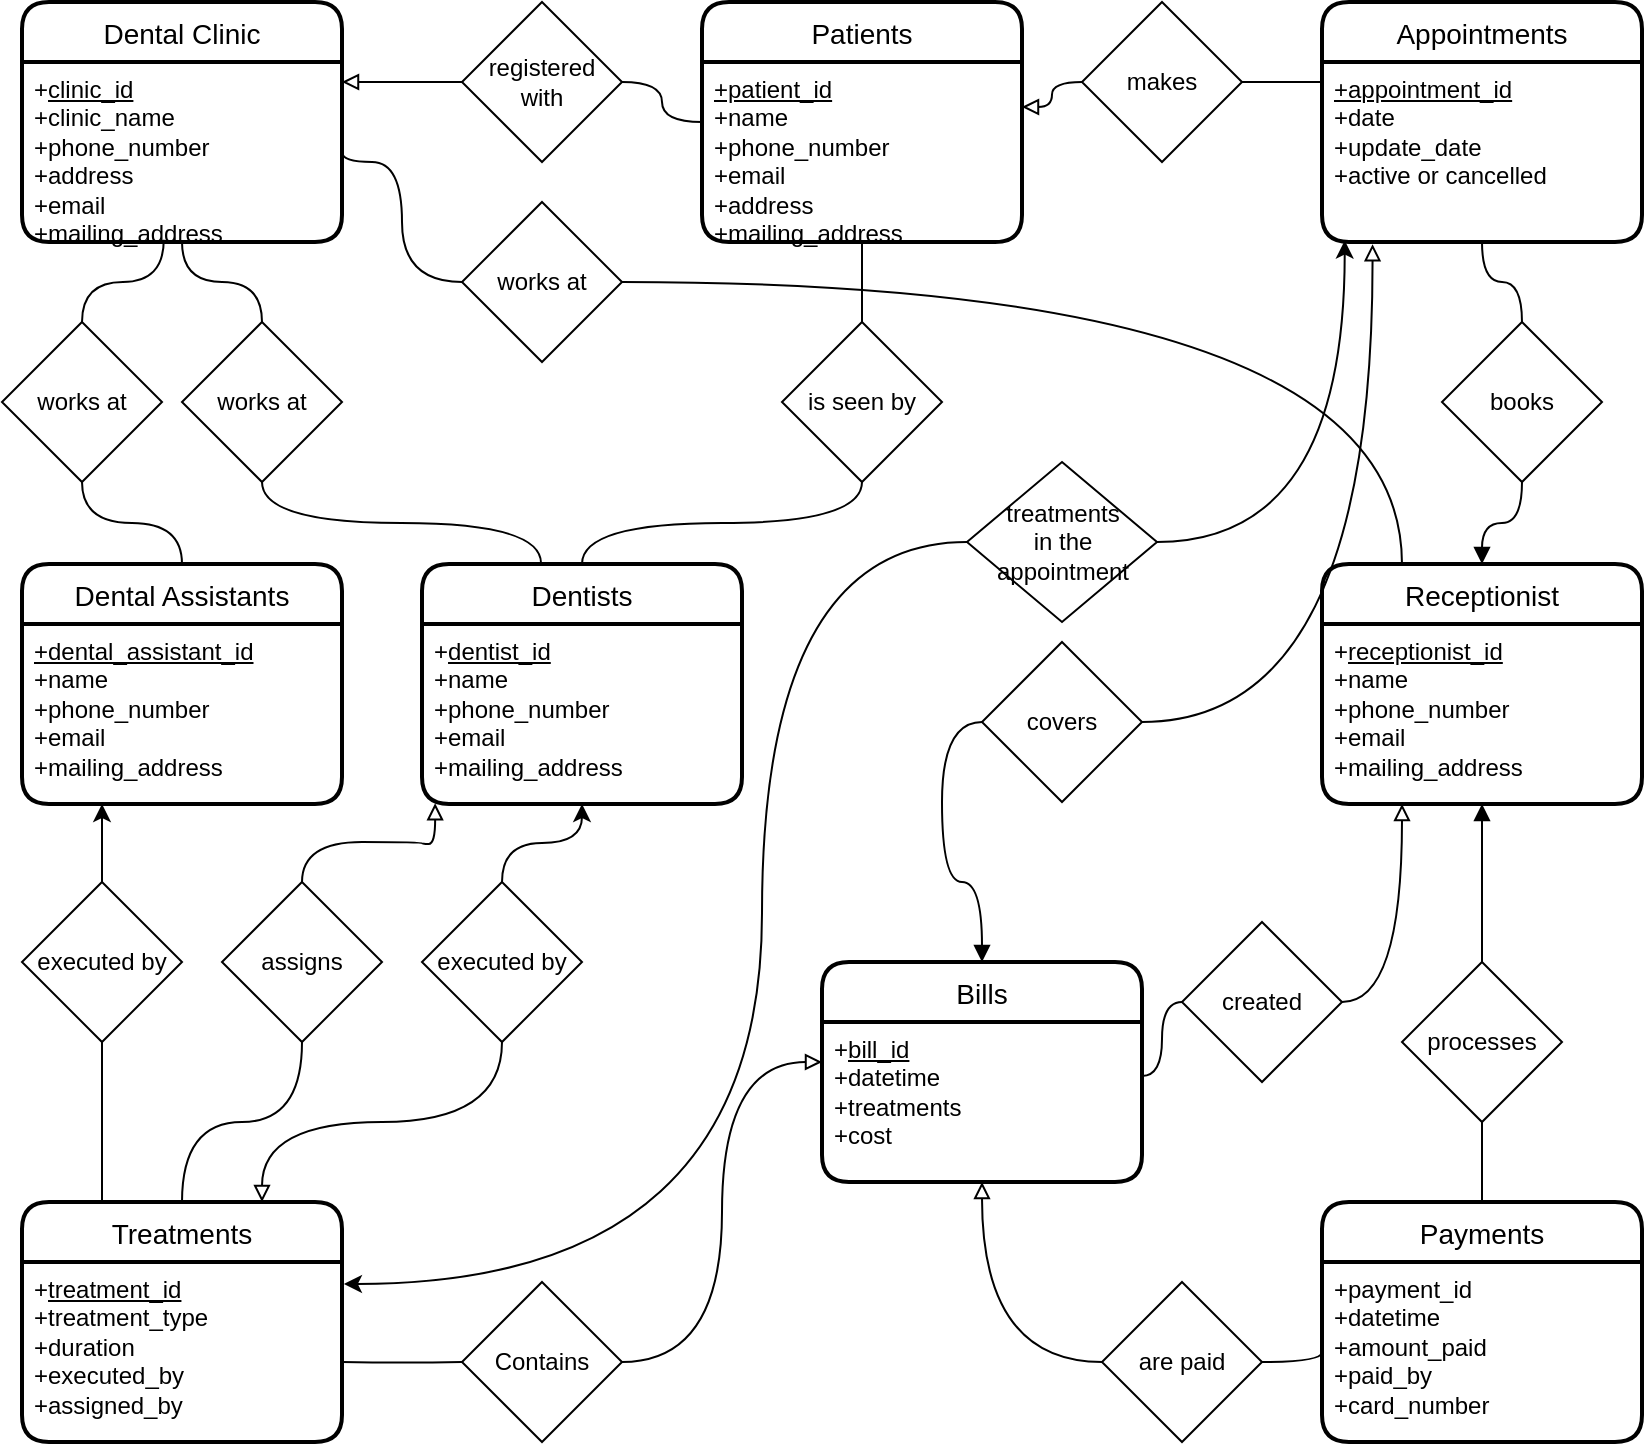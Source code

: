 <mxfile version="16.6.4" type="github">
  <diagram id="0YO4q45qK2cxMAk0PEHQ" name="Page-1">
    <mxGraphModel dx="782" dy="436" grid="1" gridSize="10" guides="1" tooltips="1" connect="1" arrows="1" fold="1" page="1" pageScale="1" pageWidth="850" pageHeight="1100" math="0" shadow="0">
      <root>
        <mxCell id="0" />
        <mxCell id="1" parent="0" />
        <mxCell id="yixYYZR7p3-tDQ7YvWht-1" value="Dental Clinic" style="swimlane;childLayout=stackLayout;horizontal=1;startSize=30;horizontalStack=0;rounded=1;fontSize=14;fontStyle=0;strokeWidth=2;resizeParent=0;resizeLast=1;shadow=0;dashed=0;align=center;" parent="1" vertex="1">
          <mxGeometry x="40" y="40" width="160" height="120" as="geometry" />
        </mxCell>
        <mxCell id="yixYYZR7p3-tDQ7YvWht-2" value="+&lt;u&gt;clinic_id&lt;/u&gt;&lt;br&gt;+clinic_name&lt;br&gt;&lt;div&gt;+phone_number&lt;/div&gt;&lt;div&gt;+address &lt;br&gt;&lt;/div&gt;&lt;div&gt;+email&lt;/div&gt;&lt;div&gt;+mailing_address&lt;br&gt;&lt;/div&gt;" style="align=left;strokeColor=none;fillColor=none;spacingLeft=4;fontSize=12;verticalAlign=top;resizable=0;rotatable=0;part=1;html=1;" parent="yixYYZR7p3-tDQ7YvWht-1" vertex="1">
          <mxGeometry y="30" width="160" height="90" as="geometry" />
        </mxCell>
        <mxCell id="yixYYZR7p3-tDQ7YvWht-4" value="Dentists" style="swimlane;childLayout=stackLayout;horizontal=1;startSize=30;horizontalStack=0;rounded=1;fontSize=14;fontStyle=0;strokeWidth=2;resizeParent=0;resizeLast=1;shadow=0;dashed=0;align=center;" parent="1" vertex="1">
          <mxGeometry x="240" y="321" width="160" height="120" as="geometry" />
        </mxCell>
        <mxCell id="yixYYZR7p3-tDQ7YvWht-5" value="+&lt;u&gt;dentist_id&lt;/u&gt;&lt;br&gt;+name&lt;br&gt;&lt;div&gt;+phone_number&lt;/div&gt;&lt;div&gt;+email&lt;/div&gt;&lt;div&gt;+mailing_address&lt;br&gt;&lt;/div&gt;" style="align=left;strokeColor=none;fillColor=none;spacingLeft=4;fontSize=12;verticalAlign=top;resizable=0;rotatable=0;part=1;html=1;" parent="yixYYZR7p3-tDQ7YvWht-4" vertex="1">
          <mxGeometry y="30" width="160" height="90" as="geometry" />
        </mxCell>
        <mxCell id="yixYYZR7p3-tDQ7YvWht-6" value="Patients" style="swimlane;childLayout=stackLayout;horizontal=1;startSize=30;horizontalStack=0;rounded=1;fontSize=14;fontStyle=0;strokeWidth=2;resizeParent=0;resizeLast=1;shadow=0;dashed=0;align=center;" parent="1" vertex="1">
          <mxGeometry x="380" y="40" width="160" height="120" as="geometry" />
        </mxCell>
        <mxCell id="yixYYZR7p3-tDQ7YvWht-7" value="&lt;u&gt;+patient_id&lt;/u&gt;&lt;br&gt;+name&lt;br&gt;&lt;div&gt;+phone_number&lt;/div&gt;&lt;div&gt;+email&lt;br&gt;+address &lt;br&gt;&lt;/div&gt;&lt;div&gt;+mailing_address&lt;br&gt;&lt;/div&gt;" style="align=left;strokeColor=none;fillColor=none;spacingLeft=4;fontSize=12;verticalAlign=top;resizable=0;rotatable=0;part=1;html=1;" parent="yixYYZR7p3-tDQ7YvWht-6" vertex="1">
          <mxGeometry y="30" width="160" height="90" as="geometry" />
        </mxCell>
        <mxCell id="yixYYZR7p3-tDQ7YvWht-8" value="Dental Assistants" style="swimlane;childLayout=stackLayout;horizontal=1;startSize=30;horizontalStack=0;rounded=1;fontSize=14;fontStyle=0;strokeWidth=2;resizeParent=0;resizeLast=1;shadow=0;dashed=0;align=center;" parent="1" vertex="1">
          <mxGeometry x="40" y="321" width="160" height="120" as="geometry" />
        </mxCell>
        <mxCell id="yixYYZR7p3-tDQ7YvWht-9" value="&lt;u&gt;+dental_assistant_id&lt;/u&gt;&lt;br&gt;+name&lt;br&gt;&lt;div&gt;+phone_number&lt;/div&gt;&lt;div&gt;+email&lt;/div&gt;&lt;div&gt;+mailing_address&lt;br&gt;&lt;/div&gt;" style="align=left;strokeColor=none;fillColor=none;spacingLeft=4;fontSize=12;verticalAlign=top;resizable=0;rotatable=0;part=1;html=1;" parent="yixYYZR7p3-tDQ7YvWht-8" vertex="1">
          <mxGeometry y="30" width="160" height="90" as="geometry" />
        </mxCell>
        <mxCell id="yixYYZR7p3-tDQ7YvWht-10" value="Treatments " style="swimlane;childLayout=stackLayout;horizontal=1;startSize=30;horizontalStack=0;rounded=1;fontSize=14;fontStyle=0;strokeWidth=2;resizeParent=0;resizeLast=1;shadow=0;dashed=0;align=center;" parent="1" vertex="1">
          <mxGeometry x="40" y="640" width="160" height="120" as="geometry" />
        </mxCell>
        <mxCell id="yixYYZR7p3-tDQ7YvWht-11" value="+&lt;u&gt;treatment_id&lt;/u&gt;&lt;br&gt;+treatment_type&lt;br&gt;&lt;div&gt;+duration&lt;/div&gt;&lt;div&gt;+executed_by &lt;br&gt;&lt;/div&gt;&lt;div&gt;+assigned_by&lt;br&gt;&lt;/div&gt;" style="align=left;strokeColor=none;fillColor=none;spacingLeft=4;fontSize=12;verticalAlign=top;resizable=0;rotatable=0;part=1;html=1;" parent="yixYYZR7p3-tDQ7YvWht-10" vertex="1">
          <mxGeometry y="30" width="160" height="90" as="geometry" />
        </mxCell>
        <mxCell id="yixYYZR7p3-tDQ7YvWht-12" value="Appointments " style="swimlane;childLayout=stackLayout;horizontal=1;startSize=30;horizontalStack=0;rounded=1;fontSize=14;fontStyle=0;strokeWidth=2;resizeParent=0;resizeLast=1;shadow=0;dashed=0;align=center;" parent="1" vertex="1">
          <mxGeometry x="690" y="40" width="160" height="120" as="geometry" />
        </mxCell>
        <mxCell id="yixYYZR7p3-tDQ7YvWht-13" value="&lt;div&gt;&lt;u&gt;+appointment_id&lt;/u&gt;&lt;/div&gt;&lt;div&gt;+date&lt;/div&gt;&lt;div&gt;+update_date&lt;br&gt;&lt;/div&gt;&lt;div&gt;+active or cancelled&lt;br&gt;&lt;/div&gt;&lt;div&gt;&lt;br&gt;&lt;/div&gt;" style="align=left;strokeColor=none;fillColor=none;spacingLeft=4;fontSize=12;verticalAlign=top;resizable=0;rotatable=0;part=1;html=1;" parent="yixYYZR7p3-tDQ7YvWht-12" vertex="1">
          <mxGeometry y="30" width="160" height="90" as="geometry" />
        </mxCell>
        <mxCell id="yixYYZR7p3-tDQ7YvWht-14" value="Bills" style="swimlane;childLayout=stackLayout;horizontal=1;startSize=30;horizontalStack=0;rounded=1;fontSize=14;fontStyle=0;strokeWidth=2;resizeParent=0;resizeLast=1;shadow=0;align=center;fillColor=none;" parent="1" vertex="1">
          <mxGeometry x="440" y="520" width="160" height="110" as="geometry" />
        </mxCell>
        <mxCell id="yixYYZR7p3-tDQ7YvWht-15" value="+&lt;u&gt;bill_id&lt;br&gt;&lt;/u&gt;+datetime &lt;br&gt;&lt;div&gt;+treatments &lt;/div&gt;&lt;div&gt;+cost&lt;br&gt;&lt;/div&gt;" style="align=left;strokeColor=none;fillColor=none;spacingLeft=4;fontSize=12;verticalAlign=top;resizable=0;rotatable=0;part=1;html=1;" parent="yixYYZR7p3-tDQ7YvWht-14" vertex="1">
          <mxGeometry y="30" width="160" height="80" as="geometry" />
        </mxCell>
        <mxCell id="yixYYZR7p3-tDQ7YvWht-17" style="rounded=0;orthogonalLoop=1;jettySize=auto;html=1;endArrow=block;endFill=0;edgeStyle=orthogonalEdgeStyle;curved=1;strokeColor=default;" parent="1" source="yixYYZR7p3-tDQ7YvWht-16" edge="1">
          <mxGeometry relative="1" as="geometry">
            <mxPoint x="200" y="80" as="targetPoint" />
          </mxGeometry>
        </mxCell>
        <mxCell id="yixYYZR7p3-tDQ7YvWht-18" style="edgeStyle=orthogonalEdgeStyle;rounded=0;orthogonalLoop=1;jettySize=auto;html=1;entryX=0;entryY=0.5;entryDx=0;entryDy=0;endArrow=none;endFill=0;exitX=1;exitY=0.5;exitDx=0;exitDy=0;curved=1;" parent="1" source="yixYYZR7p3-tDQ7YvWht-16" target="yixYYZR7p3-tDQ7YvWht-6" edge="1">
          <mxGeometry relative="1" as="geometry" />
        </mxCell>
        <mxCell id="yixYYZR7p3-tDQ7YvWht-16" value="&lt;div&gt;registered &lt;br&gt;&lt;/div&gt;&lt;div&gt;with&lt;/div&gt;" style="shape=rhombus;perimeter=rhombusPerimeter;whiteSpace=wrap;html=1;align=center;" parent="1" vertex="1">
          <mxGeometry x="260" y="40" width="80" height="80" as="geometry" />
        </mxCell>
        <mxCell id="_nI5DZy2AJyz_5Zyf3im-6" value="Receptionist" style="swimlane;childLayout=stackLayout;horizontal=1;startSize=30;horizontalStack=0;rounded=1;fontSize=14;fontStyle=0;strokeWidth=2;resizeParent=0;resizeLast=1;shadow=0;dashed=0;align=center;" parent="1" vertex="1">
          <mxGeometry x="690" y="321" width="160" height="120" as="geometry" />
        </mxCell>
        <mxCell id="_nI5DZy2AJyz_5Zyf3im-7" value="+&lt;u&gt;receptionist_id&lt;/u&gt;&lt;br&gt;+name&lt;br&gt;&lt;div&gt;+phone_number&lt;/div&gt;&lt;div&gt;+email&lt;/div&gt;&lt;div&gt;+mailing_address&lt;br&gt;&lt;/div&gt;" style="align=left;strokeColor=none;fillColor=none;spacingLeft=4;fontSize=12;verticalAlign=top;resizable=0;rotatable=0;part=1;html=1;" parent="_nI5DZy2AJyz_5Zyf3im-6" vertex="1">
          <mxGeometry y="30" width="160" height="90" as="geometry" />
        </mxCell>
        <mxCell id="_nI5DZy2AJyz_5Zyf3im-10" value="created" style="rhombus;whiteSpace=wrap;html=1;rounded=0;sketch=0;" parent="1" vertex="1">
          <mxGeometry x="620" y="500" width="80" height="80" as="geometry" />
        </mxCell>
        <mxCell id="_nI5DZy2AJyz_5Zyf3im-11" value="" style="endArrow=none;html=1;rounded=1;sketch=0;curved=1;entryX=0;entryY=0.5;entryDx=0;entryDy=0;exitX=1;exitY=0.337;exitDx=0;exitDy=0;exitPerimeter=0;edgeStyle=orthogonalEdgeStyle;" parent="1" source="yixYYZR7p3-tDQ7YvWht-15" target="_nI5DZy2AJyz_5Zyf3im-10" edge="1">
          <mxGeometry width="50" height="50" relative="1" as="geometry">
            <mxPoint x="410" y="510.33" as="sourcePoint" />
            <mxPoint x="640" y="590" as="targetPoint" />
          </mxGeometry>
        </mxCell>
        <mxCell id="_nI5DZy2AJyz_5Zyf3im-12" value="" style="endArrow=classic;html=1;rounded=1;sketch=0;curved=0;entryX=0.25;entryY=1;entryDx=0;entryDy=0;exitX=0.5;exitY=0;exitDx=0;exitDy=0;" parent="1" source="_nI5DZy2AJyz_5Zyf3im-16" target="yixYYZR7p3-tDQ7YvWht-9" edge="1">
          <mxGeometry width="50" height="50" relative="1" as="geometry">
            <mxPoint x="80" y="540" as="sourcePoint" />
            <mxPoint x="130" y="490" as="targetPoint" />
          </mxGeometry>
        </mxCell>
        <mxCell id="_nI5DZy2AJyz_5Zyf3im-13" value="" style="endArrow=classic;html=1;rounded=1;sketch=0;curved=1;entryX=0.5;entryY=1;entryDx=0;entryDy=0;startArrow=none;exitX=0.5;exitY=0;exitDx=0;exitDy=0;edgeStyle=orthogonalEdgeStyle;" parent="1" source="_nI5DZy2AJyz_5Zyf3im-17" target="yixYYZR7p3-tDQ7YvWht-5" edge="1">
          <mxGeometry width="50" height="50" relative="1" as="geometry">
            <mxPoint x="170" y="550" as="sourcePoint" />
            <mxPoint x="220" y="500" as="targetPoint" />
          </mxGeometry>
        </mxCell>
        <mxCell id="_nI5DZy2AJyz_5Zyf3im-15" value="" style="endArrow=block;html=1;rounded=1;sketch=0;curved=1;exitX=1;exitY=0.5;exitDx=0;exitDy=0;entryX=0;entryY=0.25;entryDx=0;entryDy=0;startArrow=none;edgeStyle=orthogonalEdgeStyle;endFill=0;" parent="1" source="_nI5DZy2AJyz_5Zyf3im-22" target="yixYYZR7p3-tDQ7YvWht-15" edge="1">
          <mxGeometry width="50" height="50" relative="1" as="geometry">
            <mxPoint x="170" y="690" as="sourcePoint" />
            <mxPoint x="220" y="640" as="targetPoint" />
          </mxGeometry>
        </mxCell>
        <mxCell id="CEkyPF-p6MLA-TPRzy7i-5" style="edgeStyle=orthogonalEdgeStyle;rounded=0;orthogonalLoop=1;jettySize=auto;html=1;endArrow=none;endFill=0;exitX=0.5;exitY=1;exitDx=0;exitDy=0;curved=1;entryX=0.25;entryY=0;entryDx=0;entryDy=0;" parent="1" source="_nI5DZy2AJyz_5Zyf3im-16" target="yixYYZR7p3-tDQ7YvWht-10" edge="1">
          <mxGeometry relative="1" as="geometry" />
        </mxCell>
        <mxCell id="_nI5DZy2AJyz_5Zyf3im-16" value="executed by" style="rhombus;whiteSpace=wrap;html=1;rounded=0;sketch=0;" parent="1" vertex="1">
          <mxGeometry x="40" y="480" width="80" height="80" as="geometry" />
        </mxCell>
        <mxCell id="CEkyPF-p6MLA-TPRzy7i-41" style="edgeStyle=orthogonalEdgeStyle;curved=1;rounded=0;orthogonalLoop=1;jettySize=auto;html=1;entryX=0.75;entryY=0;entryDx=0;entryDy=0;endArrow=block;endFill=0;exitX=0.5;exitY=1;exitDx=0;exitDy=0;" parent="1" source="_nI5DZy2AJyz_5Zyf3im-17" target="yixYYZR7p3-tDQ7YvWht-10" edge="1">
          <mxGeometry relative="1" as="geometry" />
        </mxCell>
        <mxCell id="_nI5DZy2AJyz_5Zyf3im-17" value="executed by" style="rhombus;whiteSpace=wrap;html=1;rounded=0;sketch=0;" parent="1" vertex="1">
          <mxGeometry x="240" y="480" width="80" height="80" as="geometry" />
        </mxCell>
        <mxCell id="_nI5DZy2AJyz_5Zyf3im-19" value="" style="endArrow=block;html=1;rounded=1;sketch=0;curved=1;exitX=0;exitY=0.5;exitDx=0;exitDy=0;endFill=0;edgeStyle=orthogonalEdgeStyle;entryX=1;entryY=0.25;entryDx=0;entryDy=0;" parent="1" source="_nI5DZy2AJyz_5Zyf3im-20" target="yixYYZR7p3-tDQ7YvWht-7" edge="1">
          <mxGeometry width="50" height="50" relative="1" as="geometry">
            <mxPoint x="540" y="200" as="sourcePoint" />
            <mxPoint x="660" y="130" as="targetPoint" />
          </mxGeometry>
        </mxCell>
        <mxCell id="CEkyPF-p6MLA-TPRzy7i-2" style="edgeStyle=orthogonalEdgeStyle;rounded=0;orthogonalLoop=1;jettySize=auto;html=1;endArrow=none;endFill=0;exitX=1;exitY=0.5;exitDx=0;exitDy=0;curved=1;" parent="1" source="_nI5DZy2AJyz_5Zyf3im-20" edge="1">
          <mxGeometry relative="1" as="geometry">
            <mxPoint x="690" y="80" as="targetPoint" />
          </mxGeometry>
        </mxCell>
        <mxCell id="_nI5DZy2AJyz_5Zyf3im-20" value="makes" style="rhombus;whiteSpace=wrap;html=1;rounded=0;sketch=0;" parent="1" vertex="1">
          <mxGeometry x="570" y="40" width="80" height="80" as="geometry" />
        </mxCell>
        <mxCell id="_nI5DZy2AJyz_5Zyf3im-23" value="" style="endArrow=none;html=1;rounded=1;sketch=0;curved=1;entryX=0;entryY=0.5;entryDx=0;entryDy=0;edgeStyle=orthogonalEdgeStyle;" parent="1" target="_nI5DZy2AJyz_5Zyf3im-22" edge="1">
          <mxGeometry width="50" height="50" relative="1" as="geometry">
            <mxPoint x="200" y="720" as="sourcePoint" />
            <mxPoint x="276" y="836.99" as="targetPoint" />
          </mxGeometry>
        </mxCell>
        <mxCell id="_nI5DZy2AJyz_5Zyf3im-24" value="" style="endArrow=block;html=1;rounded=1;sketch=0;curved=1;entryX=0.25;entryY=1;entryDx=0;entryDy=0;exitX=1;exitY=0.5;exitDx=0;exitDy=0;edgeStyle=orthogonalEdgeStyle;endFill=0;" parent="1" source="_nI5DZy2AJyz_5Zyf3im-10" target="_nI5DZy2AJyz_5Zyf3im-7" edge="1">
          <mxGeometry width="50" height="50" relative="1" as="geometry">
            <mxPoint x="550" y="480" as="sourcePoint" />
            <mxPoint x="600" y="430" as="targetPoint" />
          </mxGeometry>
        </mxCell>
        <mxCell id="_nI5DZy2AJyz_5Zyf3im-26" value="" style="endArrow=block;html=1;rounded=1;sketch=0;curved=1;entryX=0.5;entryY=0;entryDx=0;entryDy=0;exitX=0.5;exitY=1;exitDx=0;exitDy=0;endFill=1;edgeStyle=orthogonalEdgeStyle;" parent="1" source="_nI5DZy2AJyz_5Zyf3im-27" target="_nI5DZy2AJyz_5Zyf3im-6" edge="1">
          <mxGeometry width="50" height="50" relative="1" as="geometry">
            <mxPoint x="630" y="320" as="sourcePoint" />
            <mxPoint x="680" y="270" as="targetPoint" />
          </mxGeometry>
        </mxCell>
        <mxCell id="CEkyPF-p6MLA-TPRzy7i-1" style="rounded=0;orthogonalLoop=1;jettySize=auto;html=1;entryX=0.5;entryY=1;entryDx=0;entryDy=0;endArrow=none;endFill=0;exitX=0.5;exitY=0;exitDx=0;exitDy=0;edgeStyle=orthogonalEdgeStyle;curved=1;" parent="1" source="_nI5DZy2AJyz_5Zyf3im-27" target="yixYYZR7p3-tDQ7YvWht-13" edge="1">
          <mxGeometry relative="1" as="geometry" />
        </mxCell>
        <mxCell id="_nI5DZy2AJyz_5Zyf3im-27" value="books" style="rhombus;whiteSpace=wrap;html=1;rounded=0;sketch=0;" parent="1" vertex="1">
          <mxGeometry x="750" y="200" width="80" height="80" as="geometry" />
        </mxCell>
        <mxCell id="CEkyPF-p6MLA-TPRzy7i-7" style="edgeStyle=orthogonalEdgeStyle;rounded=0;orthogonalLoop=1;jettySize=auto;html=1;endArrow=none;endFill=0;exitX=0.5;exitY=1;exitDx=0;exitDy=0;curved=1;" parent="1" source="CEkyPF-p6MLA-TPRzy7i-6" target="yixYYZR7p3-tDQ7YvWht-4" edge="1">
          <mxGeometry relative="1" as="geometry" />
        </mxCell>
        <mxCell id="CEkyPF-p6MLA-TPRzy7i-8" style="edgeStyle=orthogonalEdgeStyle;rounded=0;orthogonalLoop=1;jettySize=auto;html=1;entryX=0.5;entryY=1;entryDx=0;entryDy=0;endArrow=none;endFill=0;exitX=0.5;exitY=0;exitDx=0;exitDy=0;curved=1;" parent="1" source="CEkyPF-p6MLA-TPRzy7i-6" target="yixYYZR7p3-tDQ7YvWht-6" edge="1">
          <mxGeometry relative="1" as="geometry" />
        </mxCell>
        <mxCell id="CEkyPF-p6MLA-TPRzy7i-6" value="is seen by " style="rhombus;whiteSpace=wrap;html=1;rounded=0;sketch=0;" parent="1" vertex="1">
          <mxGeometry x="420" y="200" width="80" height="80" as="geometry" />
        </mxCell>
        <mxCell id="CEkyPF-p6MLA-TPRzy7i-9" value="Payments" style="swimlane;childLayout=stackLayout;horizontal=1;startSize=30;horizontalStack=0;rounded=1;fontSize=14;fontStyle=0;strokeWidth=2;resizeParent=0;resizeLast=1;shadow=0;align=center;fillColor=none;" parent="1" vertex="1">
          <mxGeometry x="690" y="640" width="160" height="120" as="geometry" />
        </mxCell>
        <mxCell id="CEkyPF-p6MLA-TPRzy7i-10" value="+payment_id&lt;br&gt;+datetime &lt;br&gt;&lt;div&gt;+amount_paid&amp;nbsp; &lt;br&gt;&lt;/div&gt;&lt;div&gt;+paid_by&lt;/div&gt;&lt;div&gt;+card_number&lt;br&gt;&lt;/div&gt;" style="align=left;strokeColor=none;fillColor=none;spacingLeft=4;fontSize=12;verticalAlign=top;resizable=0;rotatable=0;part=1;html=1;" parent="CEkyPF-p6MLA-TPRzy7i-9" vertex="1">
          <mxGeometry y="30" width="160" height="90" as="geometry" />
        </mxCell>
        <mxCell id="CEkyPF-p6MLA-TPRzy7i-12" style="edgeStyle=orthogonalEdgeStyle;rounded=0;orthogonalLoop=1;jettySize=auto;html=1;entryX=0.5;entryY=0;entryDx=0;entryDy=0;endArrow=none;endFill=0;curved=1;exitX=0.5;exitY=1;exitDx=0;exitDy=0;" parent="1" source="CEkyPF-p6MLA-TPRzy7i-11" target="CEkyPF-p6MLA-TPRzy7i-9" edge="1">
          <mxGeometry relative="1" as="geometry">
            <mxPoint x="800" y="640" as="sourcePoint" />
          </mxGeometry>
        </mxCell>
        <mxCell id="CEkyPF-p6MLA-TPRzy7i-13" style="edgeStyle=orthogonalEdgeStyle;rounded=0;orthogonalLoop=1;jettySize=auto;html=1;entryX=0.5;entryY=1;entryDx=0;entryDy=0;endArrow=block;endFill=1;exitX=0.5;exitY=0;exitDx=0;exitDy=0;curved=1;" parent="1" source="CEkyPF-p6MLA-TPRzy7i-11" target="_nI5DZy2AJyz_5Zyf3im-7" edge="1">
          <mxGeometry relative="1" as="geometry" />
        </mxCell>
        <mxCell id="CEkyPF-p6MLA-TPRzy7i-11" value="processes" style="rhombus;whiteSpace=wrap;html=1;rounded=0;sketch=0;" parent="1" vertex="1">
          <mxGeometry x="730" y="520" width="80" height="80" as="geometry" />
        </mxCell>
        <mxCell id="CEkyPF-p6MLA-TPRzy7i-16" style="edgeStyle=orthogonalEdgeStyle;rounded=0;orthogonalLoop=1;jettySize=auto;html=1;entryX=0;entryY=0.5;entryDx=0;entryDy=0;endArrow=none;endFill=0;exitX=1;exitY=0.5;exitDx=0;exitDy=0;curved=1;" parent="1" source="CEkyPF-p6MLA-TPRzy7i-15" target="CEkyPF-p6MLA-TPRzy7i-10" edge="1">
          <mxGeometry relative="1" as="geometry">
            <mxPoint x="640" y="820" as="sourcePoint" />
          </mxGeometry>
        </mxCell>
        <mxCell id="CEkyPF-p6MLA-TPRzy7i-17" style="edgeStyle=orthogonalEdgeStyle;rounded=0;orthogonalLoop=1;jettySize=auto;html=1;entryX=0.5;entryY=1;entryDx=0;entryDy=0;endArrow=block;endFill=0;exitX=0;exitY=0.5;exitDx=0;exitDy=0;curved=1;" parent="1" source="CEkyPF-p6MLA-TPRzy7i-15" target="yixYYZR7p3-tDQ7YvWht-15" edge="1">
          <mxGeometry relative="1" as="geometry" />
        </mxCell>
        <mxCell id="CEkyPF-p6MLA-TPRzy7i-15" value="are paid" style="rhombus;whiteSpace=wrap;html=1;rounded=0;sketch=0;" parent="1" vertex="1">
          <mxGeometry x="580" y="680" width="80" height="80" as="geometry" />
        </mxCell>
        <mxCell id="CEkyPF-p6MLA-TPRzy7i-21" style="edgeStyle=orthogonalEdgeStyle;curved=1;rounded=0;orthogonalLoop=1;jettySize=auto;html=1;entryX=0.443;entryY=0.987;entryDx=0;entryDy=0;entryPerimeter=0;endArrow=none;endFill=0;" parent="1" source="CEkyPF-p6MLA-TPRzy7i-18" target="yixYYZR7p3-tDQ7YvWht-2" edge="1">
          <mxGeometry relative="1" as="geometry" />
        </mxCell>
        <mxCell id="CEkyPF-p6MLA-TPRzy7i-22" style="edgeStyle=orthogonalEdgeStyle;curved=1;rounded=0;orthogonalLoop=1;jettySize=auto;html=1;endArrow=none;endFill=0;" parent="1" source="CEkyPF-p6MLA-TPRzy7i-18" target="yixYYZR7p3-tDQ7YvWht-8" edge="1">
          <mxGeometry relative="1" as="geometry" />
        </mxCell>
        <mxCell id="CEkyPF-p6MLA-TPRzy7i-18" value="works at" style="rhombus;whiteSpace=wrap;html=1;rounded=0;sketch=0;" parent="1" vertex="1">
          <mxGeometry x="30" y="200" width="80" height="80" as="geometry" />
        </mxCell>
        <mxCell id="CEkyPF-p6MLA-TPRzy7i-23" style="edgeStyle=orthogonalEdgeStyle;curved=1;rounded=0;orthogonalLoop=1;jettySize=auto;html=1;endArrow=none;endFill=0;" parent="1" source="CEkyPF-p6MLA-TPRzy7i-19" target="yixYYZR7p3-tDQ7YvWht-2" edge="1">
          <mxGeometry relative="1" as="geometry" />
        </mxCell>
        <mxCell id="CEkyPF-p6MLA-TPRzy7i-24" style="edgeStyle=orthogonalEdgeStyle;curved=1;rounded=0;orthogonalLoop=1;jettySize=auto;html=1;endArrow=none;endFill=0;entryX=0.372;entryY=-0.003;entryDx=0;entryDy=0;entryPerimeter=0;exitX=0.5;exitY=1;exitDx=0;exitDy=0;" parent="1" source="CEkyPF-p6MLA-TPRzy7i-19" target="yixYYZR7p3-tDQ7YvWht-4" edge="1">
          <mxGeometry relative="1" as="geometry">
            <mxPoint x="320" y="320" as="targetPoint" />
          </mxGeometry>
        </mxCell>
        <mxCell id="CEkyPF-p6MLA-TPRzy7i-19" value="works at" style="rhombus;whiteSpace=wrap;html=1;rounded=0;sketch=0;" parent="1" vertex="1">
          <mxGeometry x="120" y="200" width="80" height="80" as="geometry" />
        </mxCell>
        <mxCell id="CEkyPF-p6MLA-TPRzy7i-26" style="edgeStyle=orthogonalEdgeStyle;curved=1;rounded=0;orthogonalLoop=1;jettySize=auto;html=1;endArrow=none;endFill=0;exitX=0;exitY=0.5;exitDx=0;exitDy=0;" parent="1" source="CEkyPF-p6MLA-TPRzy7i-25" edge="1">
          <mxGeometry relative="1" as="geometry">
            <Array as="points">
              <mxPoint x="230" y="180" />
              <mxPoint x="230" y="120" />
              <mxPoint x="200" y="120" />
            </Array>
            <mxPoint x="200" y="115" as="targetPoint" />
          </mxGeometry>
        </mxCell>
        <mxCell id="CEkyPF-p6MLA-TPRzy7i-27" style="edgeStyle=orthogonalEdgeStyle;curved=1;rounded=0;orthogonalLoop=1;jettySize=auto;html=1;endArrow=none;endFill=0;entryX=0.25;entryY=0;entryDx=0;entryDy=0;" parent="1" source="CEkyPF-p6MLA-TPRzy7i-25" target="_nI5DZy2AJyz_5Zyf3im-6" edge="1">
          <mxGeometry relative="1" as="geometry">
            <mxPoint x="780" y="320" as="targetPoint" />
          </mxGeometry>
        </mxCell>
        <mxCell id="CEkyPF-p6MLA-TPRzy7i-25" value="works at" style="rhombus;whiteSpace=wrap;html=1;rounded=0;sketch=0;" parent="1" vertex="1">
          <mxGeometry x="260" y="140" width="80" height="80" as="geometry" />
        </mxCell>
        <mxCell id="CEkyPF-p6MLA-TPRzy7i-29" style="edgeStyle=orthogonalEdgeStyle;curved=1;rounded=0;orthogonalLoop=1;jettySize=auto;html=1;entryX=0.071;entryY=0.992;entryDx=0;entryDy=0;endArrow=classic;endFill=1;entryPerimeter=0;" parent="1" source="CEkyPF-p6MLA-TPRzy7i-28" target="yixYYZR7p3-tDQ7YvWht-13" edge="1">
          <mxGeometry relative="1" as="geometry" />
        </mxCell>
        <mxCell id="KoP9NaCKjaB5Ua0drMDm-1" value="" style="edgeStyle=orthogonalEdgeStyle;rounded=0;orthogonalLoop=1;jettySize=auto;html=1;entryX=1.006;entryY=0.122;entryDx=0;entryDy=0;entryPerimeter=0;curved=1;exitX=0;exitY=0.5;exitDx=0;exitDy=0;" parent="1" source="CEkyPF-p6MLA-TPRzy7i-28" target="yixYYZR7p3-tDQ7YvWht-11" edge="1">
          <mxGeometry relative="1" as="geometry">
            <Array as="points">
              <mxPoint x="410" y="310" />
              <mxPoint x="410" y="681" />
            </Array>
          </mxGeometry>
        </mxCell>
        <mxCell id="CEkyPF-p6MLA-TPRzy7i-28" value="&lt;div&gt;treatments &lt;br&gt;&lt;/div&gt;&lt;div&gt;in the appointment &lt;/div&gt;" style="rhombus;whiteSpace=wrap;html=1;rounded=0;sketch=0;" parent="1" vertex="1">
          <mxGeometry x="512.5" y="270" width="95" height="80" as="geometry" />
        </mxCell>
        <mxCell id="CEkyPF-p6MLA-TPRzy7i-33" value="" style="edgeStyle=orthogonalEdgeStyle;curved=1;rounded=0;orthogonalLoop=1;jettySize=auto;html=1;endArrow=none;endFill=0;entryX=0.5;entryY=0;entryDx=0;entryDy=0;exitX=0.5;exitY=1;exitDx=0;exitDy=0;" parent="1" source="CEkyPF-p6MLA-TPRzy7i-32" target="yixYYZR7p3-tDQ7YvWht-10" edge="1">
          <mxGeometry relative="1" as="geometry">
            <mxPoint x="180" y="620" as="sourcePoint" />
          </mxGeometry>
        </mxCell>
        <mxCell id="CEkyPF-p6MLA-TPRzy7i-34" value="" style="edgeStyle=orthogonalEdgeStyle;curved=1;rounded=0;orthogonalLoop=1;jettySize=auto;html=1;endArrow=block;endFill=0;entryX=0.041;entryY=0.996;entryDx=0;entryDy=0;exitX=0.5;exitY=0;exitDx=0;exitDy=0;entryPerimeter=0;" parent="1" source="CEkyPF-p6MLA-TPRzy7i-32" target="yixYYZR7p3-tDQ7YvWht-5" edge="1">
          <mxGeometry relative="1" as="geometry" />
        </mxCell>
        <mxCell id="CEkyPF-p6MLA-TPRzy7i-32" value="assigns " style="rhombus;whiteSpace=wrap;html=1;rounded=0;sketch=0;" parent="1" vertex="1">
          <mxGeometry x="140" y="480" width="80" height="80" as="geometry" />
        </mxCell>
        <mxCell id="CEkyPF-p6MLA-TPRzy7i-37" style="edgeStyle=orthogonalEdgeStyle;curved=1;rounded=0;orthogonalLoop=1;jettySize=auto;html=1;entryX=0.158;entryY=1.012;entryDx=0;entryDy=0;entryPerimeter=0;endArrow=block;endFill=0;" parent="1" source="CEkyPF-p6MLA-TPRzy7i-36" target="yixYYZR7p3-tDQ7YvWht-13" edge="1">
          <mxGeometry relative="1" as="geometry" />
        </mxCell>
        <mxCell id="CEkyPF-p6MLA-TPRzy7i-38" style="edgeStyle=orthogonalEdgeStyle;curved=1;rounded=0;orthogonalLoop=1;jettySize=auto;html=1;entryX=0.5;entryY=0;entryDx=0;entryDy=0;endArrow=block;endFill=1;exitX=0;exitY=0.5;exitDx=0;exitDy=0;" parent="1" source="CEkyPF-p6MLA-TPRzy7i-36" target="yixYYZR7p3-tDQ7YvWht-14" edge="1">
          <mxGeometry relative="1" as="geometry" />
        </mxCell>
        <mxCell id="CEkyPF-p6MLA-TPRzy7i-36" value="covers" style="rhombus;whiteSpace=wrap;html=1;rounded=0;sketch=0;" parent="1" vertex="1">
          <mxGeometry x="520" y="360" width="80" height="80" as="geometry" />
        </mxCell>
        <mxCell id="_nI5DZy2AJyz_5Zyf3im-22" value="Contains" style="rhombus;whiteSpace=wrap;html=1;rounded=0;sketch=0;" parent="1" vertex="1">
          <mxGeometry x="260" y="680" width="80" height="80" as="geometry" />
        </mxCell>
      </root>
    </mxGraphModel>
  </diagram>
</mxfile>
